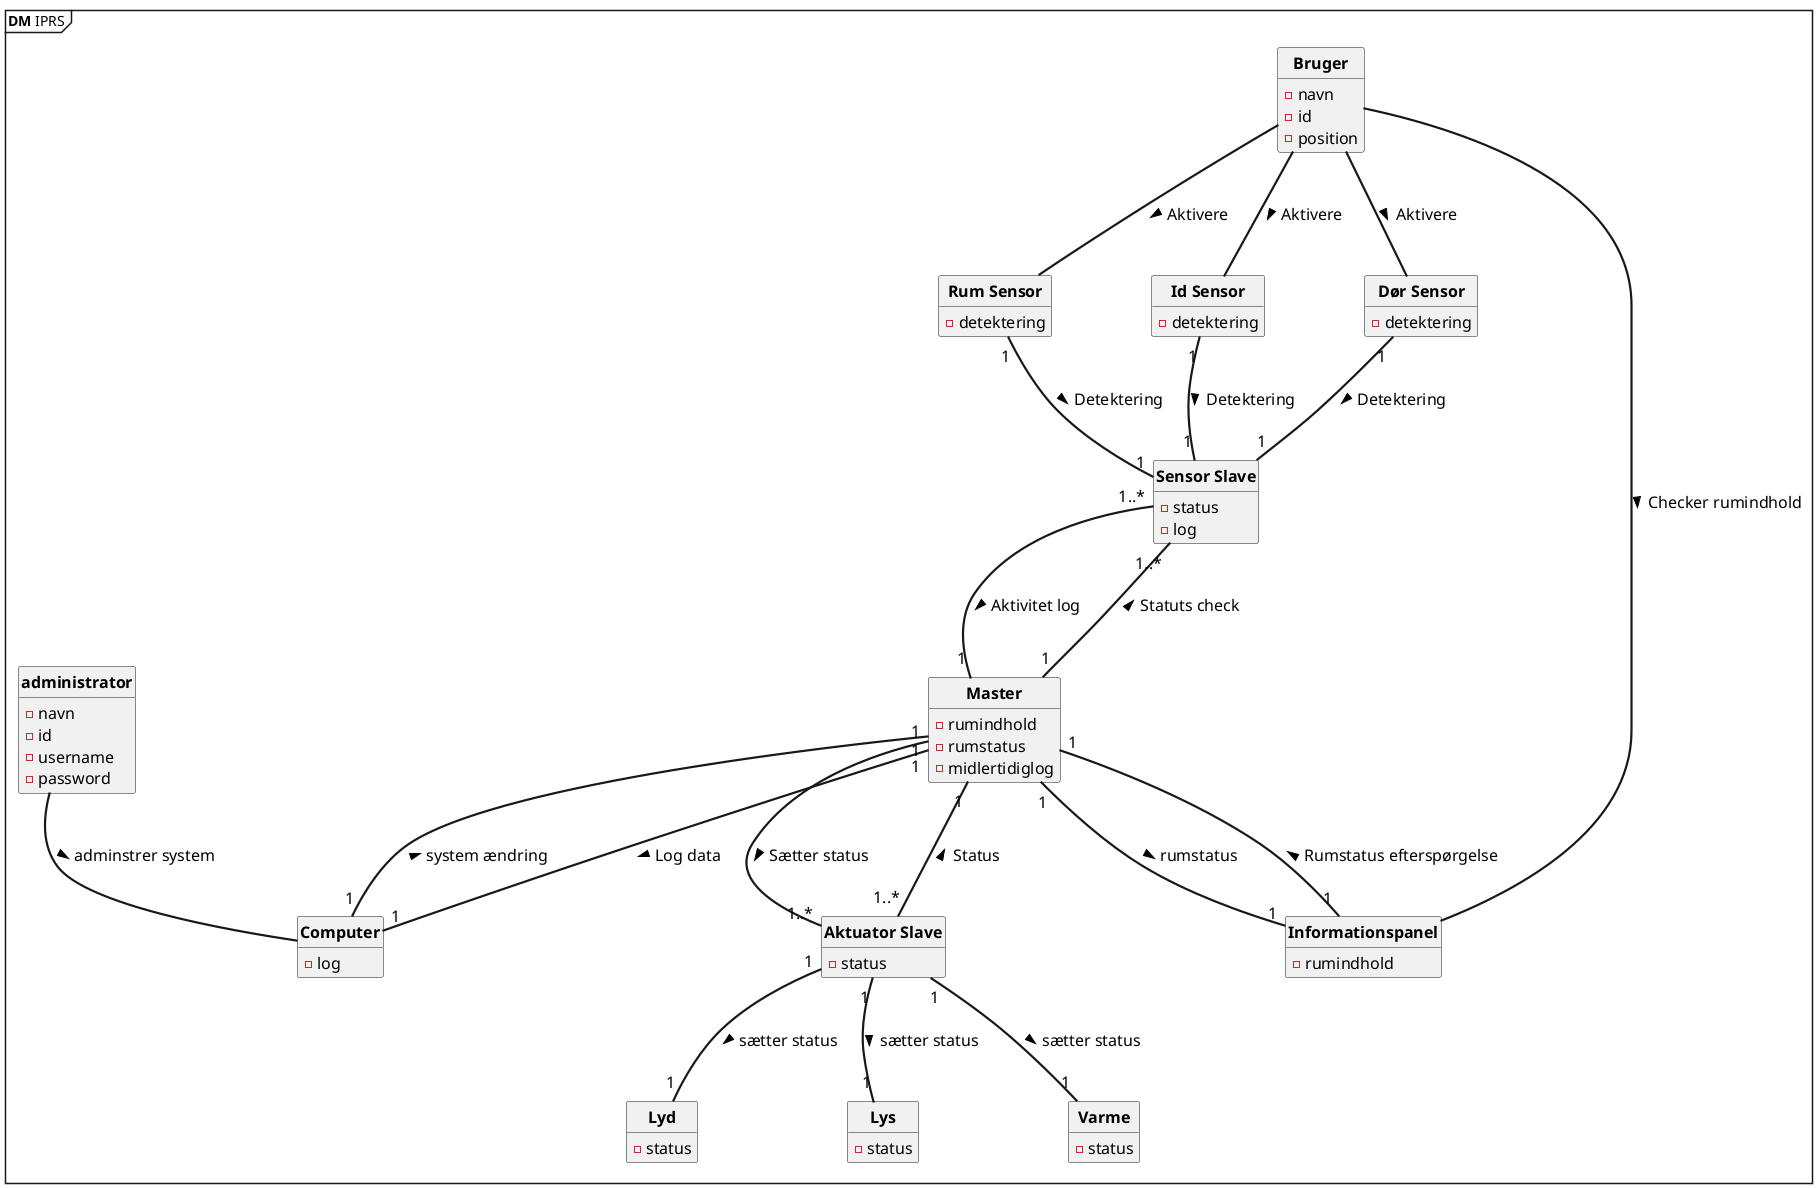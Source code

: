 @startuml DM IPRS
' Default param deffinition
skinparam style strictuml
skinparam DefaultFontSize 16
skinparam DefaultFontName times new roman
skinparam ArrowFontSize 16
skinparam ArrowThickness 2.2
skinparam Linetype poly
skinparam ranksep 100
skinparam nodesep 100
hide empty members


mainframe **DM** IPRS

' Class definition
Class "**Bruger**" as BR{
- navn
- id
- position
}

Class "**Lyd**" as LD{
- status
    
}

Class "**Lys**" as LS{
- status
}

Class "**Varme**" as V{
- status 
}


Class "**Aktuator Slave**" as AS{
- status
}


Class "**Sensor Slave**" as SS{
- status
- log
}

Class "**Dør Sensor**" as DS{
- detektering
}

Class "**Rum Sensor**" as RS{
- detektering
}

Class "**Id Sensor**" as IS{
- detektering
}

Class  "**Master**" as ME{
- rumindhold
- rumstatus
- midlertidiglog
}

Class "**Computer**" as COM{
- log
}

Class "**Informationspanel**" as INFO {
- rumindhold
}

Class "**administrator**" as ADMIN {
- navn
- id
- username
- password
}

' Conection definition
BR -- INFO : > Checker rumindhold

BR -- IS : > Aktivere
BR -- DS : > Aktivere
BR -- RS : > Aktivere

RS "1" -- "1" SS : > Detektering
DS "1" -- "1" SS : > Detektering
IS "1" -- "1" SS : > Detektering

SS "1..*" -- "1" ME : > Aktivitet log
SS "1..*" -- "1" ME : < Statuts check

ME "1" -- "1" COM : > Log data
ME "1" -- "1" COM : < system ændring
ME "1" -- "1" INFO : > rumstatus
ME "1" -- "1" INFO : < Rumstatus efterspørgelse

ADMIN -- COM  : > adminstrer system

ME "1" -- "1..*" AS : > Sætter status
ME "1" -- "1..*" AS : < Status

AS "1" -- "1" LS : > sætter status
AS "1" -- "1" LD : > sætter status
AS "1" -- "1" V : > sætter status
@enduml